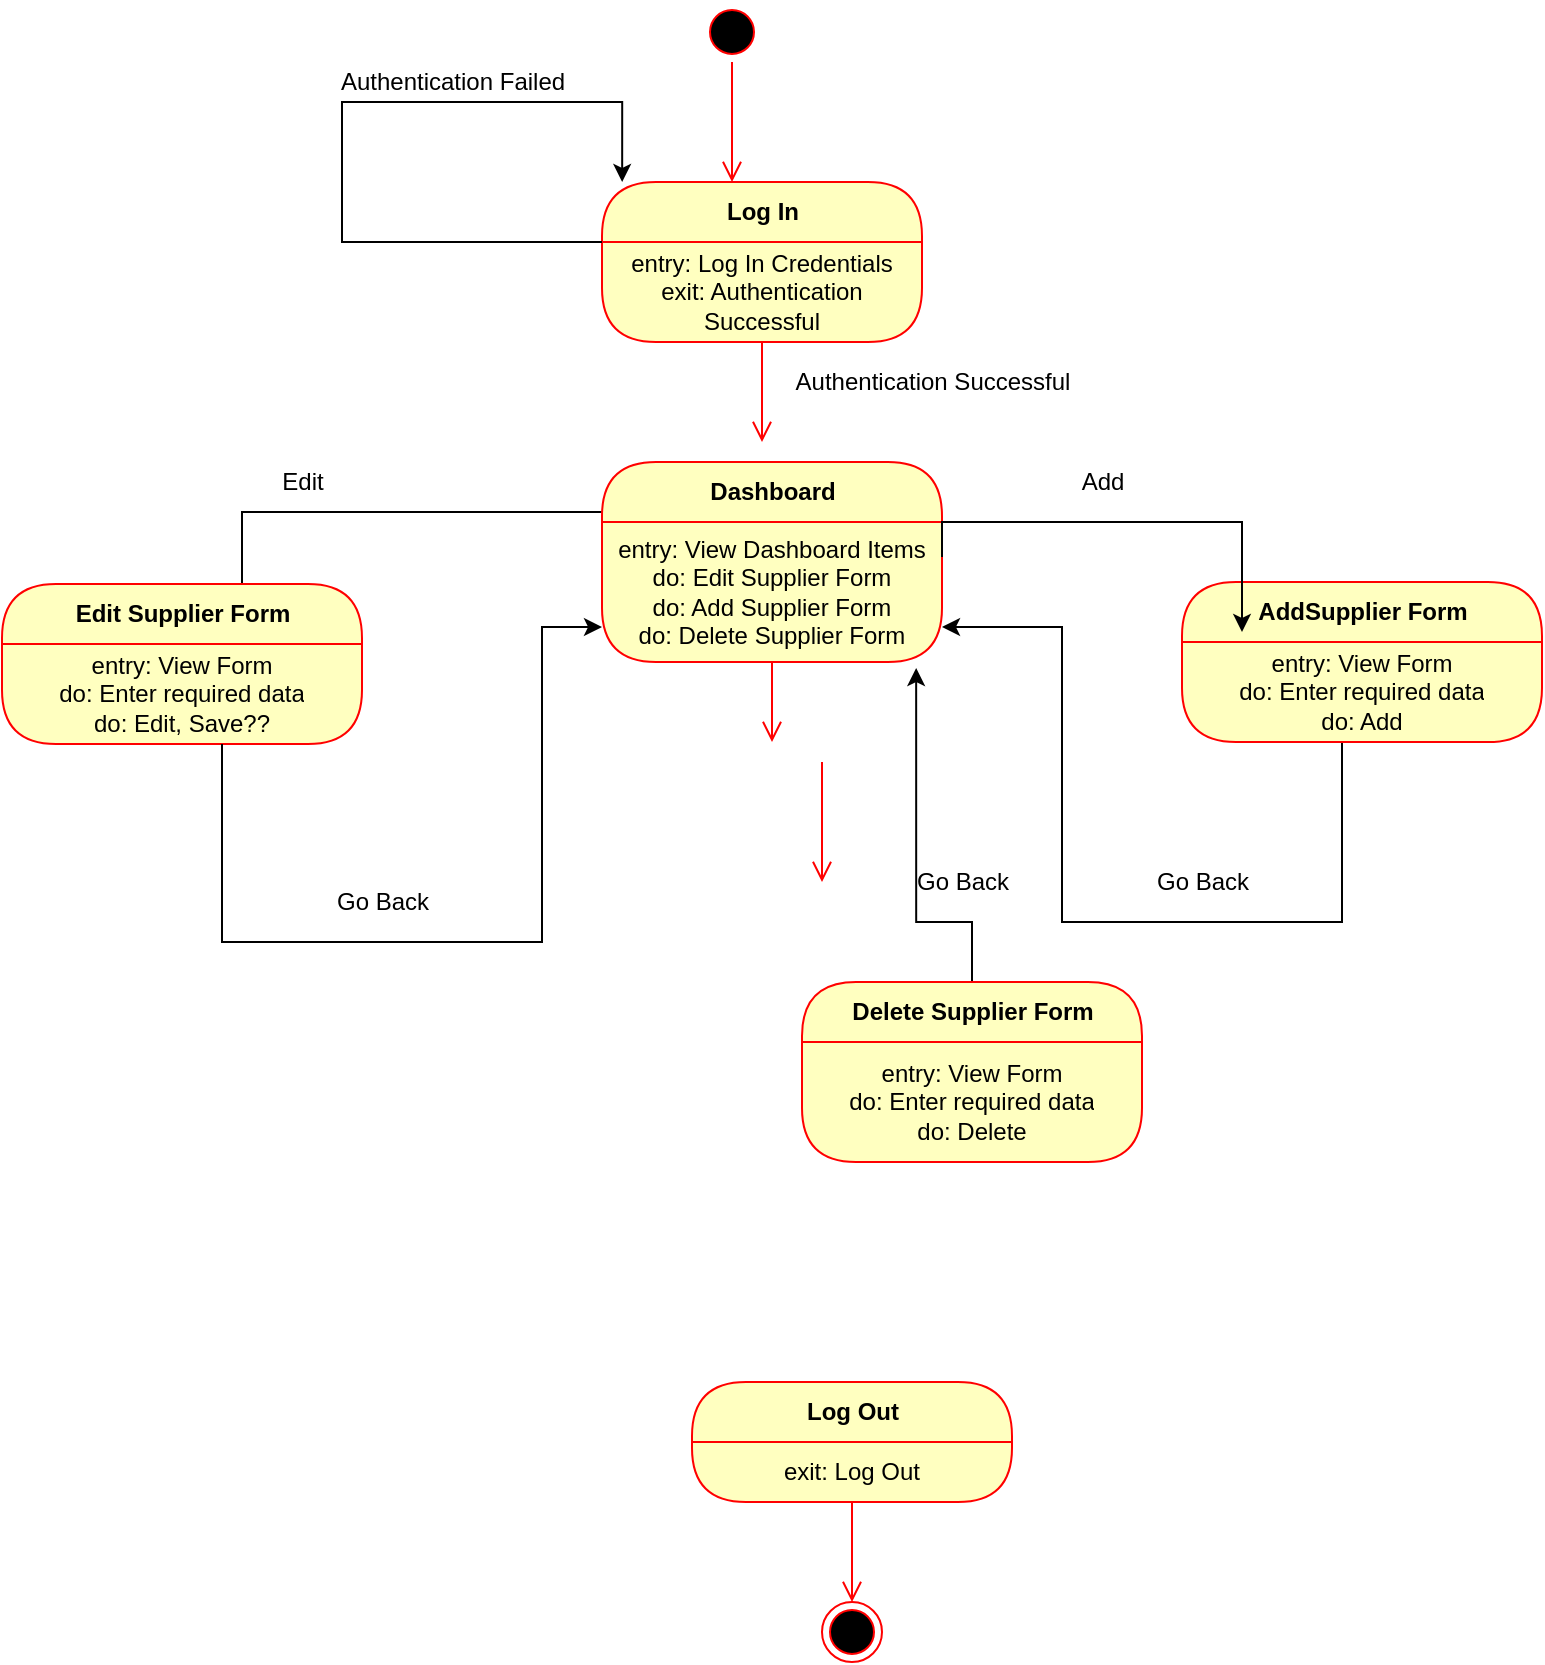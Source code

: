 <mxfile version="14.6.11" type="device"><diagram id="gQibAvHWk3x0YH6XIpnb" name="Page-1"><mxGraphModel dx="868" dy="450" grid="1" gridSize="10" guides="1" tooltips="1" connect="1" arrows="1" fold="1" page="1" pageScale="1" pageWidth="850" pageHeight="1100" math="0" shadow="0"><root><mxCell id="0"/><mxCell id="1" parent="0"/><mxCell id="881NcdUMkefaSIoyBthv-1" value="" style="ellipse;html=1;shape=startState;fillColor=#000000;strokeColor=#ff0000;" vertex="1" parent="1"><mxGeometry x="360" y="10" width="30" height="30" as="geometry"/></mxCell><mxCell id="881NcdUMkefaSIoyBthv-2" value="" style="edgeStyle=orthogonalEdgeStyle;html=1;verticalAlign=bottom;endArrow=open;endSize=8;strokeColor=#ff0000;" edge="1" source="881NcdUMkefaSIoyBthv-1" parent="1"><mxGeometry relative="1" as="geometry"><mxPoint x="375" y="100" as="targetPoint"/></mxGeometry></mxCell><mxCell id="881NcdUMkefaSIoyBthv-3" value="Log In" style="swimlane;html=1;fontStyle=1;align=center;verticalAlign=middle;childLayout=stackLayout;horizontal=1;startSize=30;horizontalStack=0;resizeParent=0;resizeLast=1;container=0;fontColor=#000000;collapsible=0;rounded=1;arcSize=30;strokeColor=#ff0000;fillColor=#ffffc0;swimlaneFillColor=#ffffc0;dropTarget=0;" vertex="1" parent="1"><mxGeometry x="310" y="100" width="160" height="80" as="geometry"/></mxCell><mxCell id="881NcdUMkefaSIoyBthv-4" value="entry: Log In Credentials&lt;br&gt;exit: Authentication Successful" style="text;html=1;strokeColor=none;fillColor=none;align=center;verticalAlign=middle;spacingLeft=4;spacingRight=4;whiteSpace=wrap;overflow=hidden;rotatable=0;fontColor=#000000;" vertex="1" parent="881NcdUMkefaSIoyBthv-3"><mxGeometry y="30" width="160" height="50" as="geometry"/></mxCell><mxCell id="881NcdUMkefaSIoyBthv-6" style="edgeStyle=orthogonalEdgeStyle;rounded=0;orthogonalLoop=1;jettySize=auto;html=1;exitX=0;exitY=0;exitDx=0;exitDy=0;entryX=0.063;entryY=0;entryDx=0;entryDy=0;entryPerimeter=0;" edge="1" parent="881NcdUMkefaSIoyBthv-3" source="881NcdUMkefaSIoyBthv-4" target="881NcdUMkefaSIoyBthv-3"><mxGeometry relative="1" as="geometry"><mxPoint x="-90" y="-80" as="targetPoint"/><Array as="points"><mxPoint x="-130" y="30"/><mxPoint x="-130" y="-40"/><mxPoint x="10" y="-40"/></Array></mxGeometry></mxCell><mxCell id="881NcdUMkefaSIoyBthv-5" value="" style="edgeStyle=orthogonalEdgeStyle;html=1;verticalAlign=bottom;endArrow=open;endSize=8;strokeColor=#ff0000;" edge="1" source="881NcdUMkefaSIoyBthv-3" parent="1"><mxGeometry relative="1" as="geometry"><mxPoint x="390" y="230" as="targetPoint"/></mxGeometry></mxCell><mxCell id="881NcdUMkefaSIoyBthv-7" value="Authentication Failed" style="text;html=1;align=center;verticalAlign=middle;resizable=0;points=[];autosize=1;strokeColor=none;" vertex="1" parent="1"><mxGeometry x="170" y="40" width="130" height="20" as="geometry"/></mxCell><mxCell id="881NcdUMkefaSIoyBthv-8" value="Authentication Successful" style="text;html=1;align=center;verticalAlign=middle;resizable=0;points=[];autosize=1;strokeColor=none;" vertex="1" parent="1"><mxGeometry x="400" y="190" width="150" height="20" as="geometry"/></mxCell><mxCell id="881NcdUMkefaSIoyBthv-23" style="edgeStyle=orthogonalEdgeStyle;rounded=0;orthogonalLoop=1;jettySize=auto;html=1;exitX=0;exitY=0.25;exitDx=0;exitDy=0;" edge="1" parent="1" source="881NcdUMkefaSIoyBthv-9"><mxGeometry relative="1" as="geometry"><mxPoint x="130" y="320" as="targetPoint"/><Array as="points"><mxPoint x="130" y="265"/><mxPoint x="130" y="320"/></Array></mxGeometry></mxCell><mxCell id="881NcdUMkefaSIoyBthv-9" value="Dashboard" style="swimlane;html=1;fontStyle=1;align=center;verticalAlign=middle;childLayout=stackLayout;horizontal=1;startSize=30;horizontalStack=0;resizeParent=0;resizeLast=1;container=0;fontColor=#000000;collapsible=0;rounded=1;arcSize=30;strokeColor=#ff0000;fillColor=#ffffc0;swimlaneFillColor=#ffffc0;dropTarget=0;" vertex="1" parent="1"><mxGeometry x="310" y="240" width="170" height="100" as="geometry"/></mxCell><mxCell id="881NcdUMkefaSIoyBthv-10" value="entry: View Dashboard Items&lt;br&gt;do: Edit Supplier Form&lt;br&gt;do: Add Supplier Form&lt;br&gt;do: Delete Supplier Form" style="text;html=1;strokeColor=none;fillColor=none;align=center;verticalAlign=middle;spacingLeft=4;spacingRight=4;whiteSpace=wrap;overflow=hidden;rotatable=0;fontColor=#000000;" vertex="1" parent="881NcdUMkefaSIoyBthv-9"><mxGeometry y="30" width="170" height="70" as="geometry"/></mxCell><mxCell id="881NcdUMkefaSIoyBthv-11" value="" style="edgeStyle=orthogonalEdgeStyle;html=1;verticalAlign=bottom;endArrow=open;endSize=8;strokeColor=#ff0000;exitX=0.5;exitY=1;exitDx=0;exitDy=0;" edge="1" source="881NcdUMkefaSIoyBthv-10" parent="1"><mxGeometry relative="1" as="geometry"><mxPoint x="395" y="380" as="targetPoint"/><mxPoint x="410" y="400" as="sourcePoint"/></mxGeometry></mxCell><mxCell id="881NcdUMkefaSIoyBthv-14" value="Edit Supplier Form" style="swimlane;html=1;fontStyle=1;align=center;verticalAlign=middle;childLayout=stackLayout;horizontal=1;startSize=30;horizontalStack=0;resizeParent=0;resizeLast=1;container=0;fontColor=#000000;collapsible=0;rounded=1;arcSize=30;strokeColor=#ff0000;fillColor=#ffffc0;swimlaneFillColor=#ffffc0;dropTarget=0;" vertex="1" parent="1"><mxGeometry x="10" y="301" width="180" height="80" as="geometry"/></mxCell><mxCell id="881NcdUMkefaSIoyBthv-15" value="entry: View Form&lt;br&gt;do: Enter required data&lt;br&gt;do: Edit, Save??" style="text;html=1;strokeColor=none;fillColor=none;align=center;verticalAlign=middle;spacingLeft=4;spacingRight=4;whiteSpace=wrap;overflow=hidden;rotatable=0;fontColor=#000000;" vertex="1" parent="881NcdUMkefaSIoyBthv-14"><mxGeometry y="30" width="180" height="50" as="geometry"/></mxCell><mxCell id="881NcdUMkefaSIoyBthv-19" value="" style="edgeStyle=orthogonalEdgeStyle;html=1;verticalAlign=bottom;endArrow=open;endSize=8;strokeColor=#ff0000;" edge="1" parent="1"><mxGeometry relative="1" as="geometry"><mxPoint x="420" y="450" as="targetPoint"/><mxPoint x="420" y="390" as="sourcePoint"/></mxGeometry></mxCell><mxCell id="881NcdUMkefaSIoyBthv-20" value="Go Back" style="text;html=1;align=center;verticalAlign=middle;resizable=0;points=[];autosize=1;strokeColor=none;" vertex="1" parent="1"><mxGeometry x="170" y="450" width="60" height="20" as="geometry"/></mxCell><mxCell id="881NcdUMkefaSIoyBthv-21" style="edgeStyle=orthogonalEdgeStyle;rounded=0;orthogonalLoop=1;jettySize=auto;html=1;entryX=0;entryY=0.75;entryDx=0;entryDy=0;" edge="1" parent="1" source="881NcdUMkefaSIoyBthv-15" target="881NcdUMkefaSIoyBthv-10"><mxGeometry relative="1" as="geometry"><mxPoint x="300" y="320" as="targetPoint"/><Array as="points"><mxPoint x="120" y="480"/><mxPoint x="280" y="480"/><mxPoint x="280" y="323"/></Array></mxGeometry></mxCell><mxCell id="881NcdUMkefaSIoyBthv-24" value="Edit" style="text;html=1;align=center;verticalAlign=middle;resizable=0;points=[];autosize=1;strokeColor=none;" vertex="1" parent="1"><mxGeometry x="140" y="240" width="40" height="20" as="geometry"/></mxCell><mxCell id="881NcdUMkefaSIoyBthv-30" style="edgeStyle=orthogonalEdgeStyle;rounded=0;orthogonalLoop=1;jettySize=auto;html=1;entryX=1;entryY=0.75;entryDx=0;entryDy=0;" edge="1" parent="1" source="881NcdUMkefaSIoyBthv-25" target="881NcdUMkefaSIoyBthv-10"><mxGeometry relative="1" as="geometry"><Array as="points"><mxPoint x="680" y="470"/><mxPoint x="540" y="470"/><mxPoint x="540" y="323"/></Array></mxGeometry></mxCell><mxCell id="881NcdUMkefaSIoyBthv-25" value="AddSupplier Form" style="swimlane;html=1;fontStyle=1;align=center;verticalAlign=middle;childLayout=stackLayout;horizontal=1;startSize=30;horizontalStack=0;resizeParent=0;resizeLast=1;container=0;fontColor=#000000;collapsible=0;rounded=1;arcSize=30;strokeColor=#ff0000;fillColor=#ffffc0;swimlaneFillColor=#ffffc0;dropTarget=0;" vertex="1" parent="1"><mxGeometry x="600" y="300" width="180" height="80" as="geometry"/></mxCell><mxCell id="881NcdUMkefaSIoyBthv-26" value="entry: View Form&lt;br&gt;do: Enter required data&lt;br&gt;do: Add&lt;br&gt;" style="text;html=1;strokeColor=none;fillColor=none;align=center;verticalAlign=middle;spacingLeft=4;spacingRight=4;whiteSpace=wrap;overflow=hidden;rotatable=0;fontColor=#000000;" vertex="1" parent="881NcdUMkefaSIoyBthv-25"><mxGeometry y="30" width="180" height="50" as="geometry"/></mxCell><mxCell id="881NcdUMkefaSIoyBthv-27" style="edgeStyle=orthogonalEdgeStyle;rounded=0;orthogonalLoop=1;jettySize=auto;html=1;exitX=1;exitY=0.25;exitDx=0;exitDy=0;" edge="1" parent="1" source="881NcdUMkefaSIoyBthv-10"><mxGeometry relative="1" as="geometry"><mxPoint x="630" y="325" as="targetPoint"/><mxPoint x="810" y="270" as="sourcePoint"/><Array as="points"><mxPoint x="480" y="270"/><mxPoint x="630" y="270"/></Array></mxGeometry></mxCell><mxCell id="881NcdUMkefaSIoyBthv-29" value="Add" style="text;html=1;align=center;verticalAlign=middle;resizable=0;points=[];autosize=1;strokeColor=none;" vertex="1" parent="1"><mxGeometry x="540" y="240" width="40" height="20" as="geometry"/></mxCell><mxCell id="881NcdUMkefaSIoyBthv-31" value="Go Back" style="text;html=1;align=center;verticalAlign=middle;resizable=0;points=[];autosize=1;strokeColor=none;" vertex="1" parent="1"><mxGeometry x="580" y="440" width="60" height="20" as="geometry"/></mxCell><mxCell id="881NcdUMkefaSIoyBthv-36" style="edgeStyle=orthogonalEdgeStyle;rounded=0;orthogonalLoop=1;jettySize=auto;html=1;entryX=0.924;entryY=1.043;entryDx=0;entryDy=0;entryPerimeter=0;" edge="1" parent="1" source="881NcdUMkefaSIoyBthv-32" target="881NcdUMkefaSIoyBthv-10"><mxGeometry relative="1" as="geometry"><Array as="points"><mxPoint x="495" y="470"/><mxPoint x="467" y="470"/></Array></mxGeometry></mxCell><mxCell id="881NcdUMkefaSIoyBthv-32" value="Delete Supplier Form" style="swimlane;html=1;fontStyle=1;align=center;verticalAlign=middle;childLayout=stackLayout;horizontal=1;startSize=30;horizontalStack=0;resizeParent=0;resizeLast=1;container=0;fontColor=#000000;collapsible=0;rounded=1;arcSize=30;strokeColor=#ff0000;fillColor=#ffffc0;swimlaneFillColor=#ffffc0;dropTarget=0;" vertex="1" parent="1"><mxGeometry x="410" y="500" width="170" height="90" as="geometry"/></mxCell><mxCell id="881NcdUMkefaSIoyBthv-33" value="entry: View Form&lt;br&gt;do: Enter required data&lt;br&gt;do: Delete" style="text;html=1;strokeColor=none;fillColor=none;align=center;verticalAlign=middle;spacingLeft=4;spacingRight=4;whiteSpace=wrap;overflow=hidden;rotatable=0;fontColor=#000000;" vertex="1" parent="881NcdUMkefaSIoyBthv-32"><mxGeometry y="30" width="170" height="60" as="geometry"/></mxCell><mxCell id="881NcdUMkefaSIoyBthv-37" value="Go Back" style="text;html=1;align=center;verticalAlign=middle;resizable=0;points=[];autosize=1;strokeColor=none;" vertex="1" parent="1"><mxGeometry x="460" y="440" width="60" height="20" as="geometry"/></mxCell><mxCell id="881NcdUMkefaSIoyBthv-38" value="" style="ellipse;html=1;shape=endState;fillColor=#000000;strokeColor=#ff0000;" vertex="1" parent="1"><mxGeometry x="420" y="810" width="30" height="30" as="geometry"/></mxCell><mxCell id="881NcdUMkefaSIoyBthv-39" value="Log Out" style="swimlane;html=1;fontStyle=1;align=center;verticalAlign=middle;childLayout=stackLayout;horizontal=1;startSize=30;horizontalStack=0;resizeParent=0;resizeLast=1;container=0;fontColor=#000000;collapsible=0;rounded=1;arcSize=30;strokeColor=#ff0000;fillColor=#ffffc0;swimlaneFillColor=#ffffc0;dropTarget=0;" vertex="1" parent="1"><mxGeometry x="355" y="700" width="160" height="60" as="geometry"/></mxCell><mxCell id="881NcdUMkefaSIoyBthv-40" value="exit: Log Out" style="text;html=1;strokeColor=none;fillColor=none;align=center;verticalAlign=middle;spacingLeft=4;spacingRight=4;whiteSpace=wrap;overflow=hidden;rotatable=0;fontColor=#000000;" vertex="1" parent="881NcdUMkefaSIoyBthv-39"><mxGeometry y="30" width="160" height="30" as="geometry"/></mxCell><mxCell id="881NcdUMkefaSIoyBthv-41" value="" style="edgeStyle=orthogonalEdgeStyle;html=1;verticalAlign=bottom;endArrow=open;endSize=8;strokeColor=#ff0000;entryX=0.5;entryY=0;entryDx=0;entryDy=0;" edge="1" source="881NcdUMkefaSIoyBthv-39" parent="1" target="881NcdUMkefaSIoyBthv-38"><mxGeometry relative="1" as="geometry"><mxPoint x="420" y="710" as="targetPoint"/><Array as="points"><mxPoint x="435" y="770"/><mxPoint x="435" y="770"/></Array></mxGeometry></mxCell></root></mxGraphModel></diagram></mxfile>